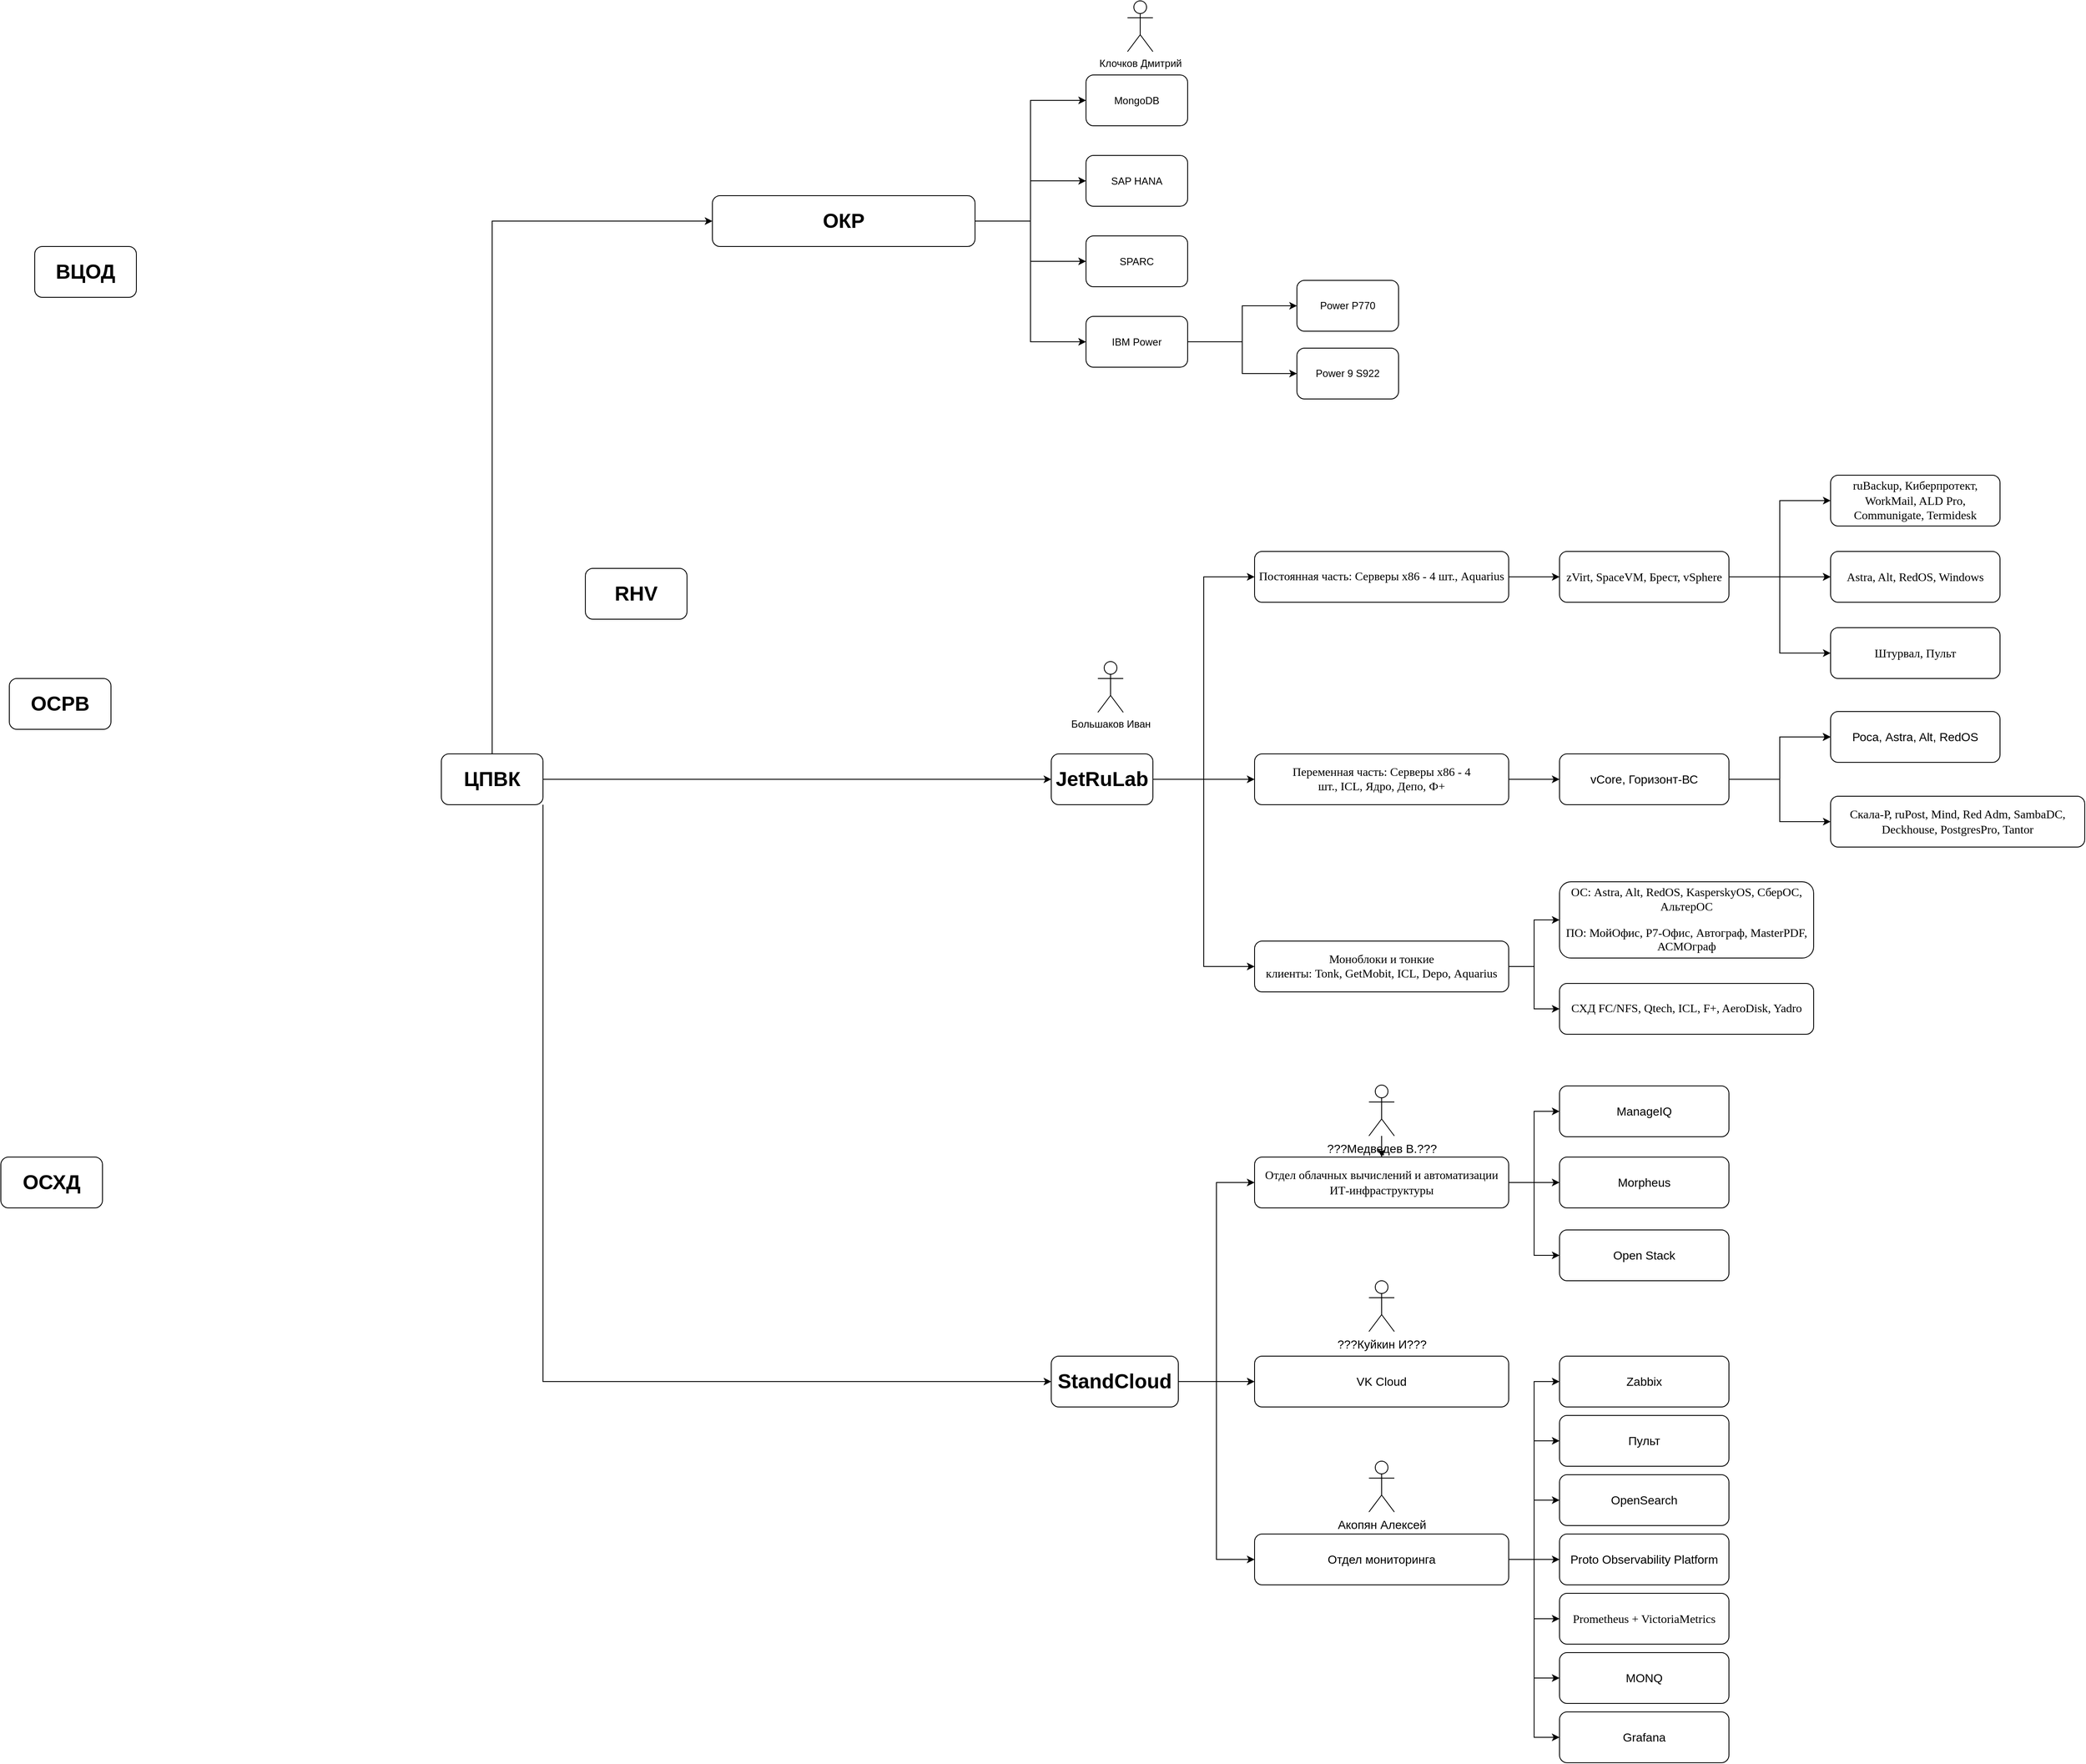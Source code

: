<mxfile version="26.1.1">
  <diagram name="Страница — 1" id="xsJhWZh9BpKHtAQAPQl_">
    <mxGraphModel dx="4014" dy="2902" grid="1" gridSize="10" guides="1" tooltips="1" connect="1" arrows="1" fold="1" page="1" pageScale="1" pageWidth="827" pageHeight="1169" math="0" shadow="0">
      <root>
        <mxCell id="0" />
        <mxCell id="1" parent="0" />
        <mxCell id="u8N03ifTz9dWLc4tBRIb-10" style="edgeStyle=orthogonalEdgeStyle;rounded=0;orthogonalLoop=1;jettySize=auto;html=1;exitX=1;exitY=0.5;exitDx=0;exitDy=0;entryX=0;entryY=0.5;entryDx=0;entryDy=0;" parent="1" source="u8N03ifTz9dWLc4tBRIb-1" target="u8N03ifTz9dWLc4tBRIb-7" edge="1">
          <mxGeometry relative="1" as="geometry" />
        </mxCell>
        <mxCell id="6PQ6Uy4PErdUa_lczMhg-1" style="edgeStyle=orthogonalEdgeStyle;rounded=0;orthogonalLoop=1;jettySize=auto;html=1;exitX=1;exitY=1;exitDx=0;exitDy=0;entryX=0;entryY=0.5;entryDx=0;entryDy=0;" edge="1" parent="1" source="u8N03ifTz9dWLc4tBRIb-1" target="u8N03ifTz9dWLc4tBRIb-8">
          <mxGeometry relative="1" as="geometry" />
        </mxCell>
        <mxCell id="6PQ6Uy4PErdUa_lczMhg-38" style="edgeStyle=orthogonalEdgeStyle;rounded=0;orthogonalLoop=1;jettySize=auto;html=1;exitX=0.5;exitY=0;exitDx=0;exitDy=0;entryX=0;entryY=0.5;entryDx=0;entryDy=0;" edge="1" parent="1" source="u8N03ifTz9dWLc4tBRIb-1" target="u8N03ifTz9dWLc4tBRIb-3">
          <mxGeometry relative="1" as="geometry" />
        </mxCell>
        <mxCell id="u8N03ifTz9dWLc4tBRIb-1" value="&lt;h1&gt;ЦПВК&lt;/h1&gt;" style="rounded=1;whiteSpace=wrap;html=1;" parent="1" vertex="1">
          <mxGeometry x="360" y="49" width="120" height="60" as="geometry" />
        </mxCell>
        <mxCell id="u8N03ifTz9dWLc4tBRIb-2" value="&lt;h1&gt;ОСРВ&lt;/h1&gt;" style="rounded=1;whiteSpace=wrap;html=1;" parent="1" vertex="1">
          <mxGeometry x="-150" y="-40" width="120" height="60" as="geometry" />
        </mxCell>
        <mxCell id="6PQ6Uy4PErdUa_lczMhg-40" value="" style="edgeStyle=orthogonalEdgeStyle;rounded=0;orthogonalLoop=1;jettySize=auto;html=1;entryX=0;entryY=0.5;entryDx=0;entryDy=0;" edge="1" parent="1" source="u8N03ifTz9dWLc4tBRIb-3" target="6PQ6Uy4PErdUa_lczMhg-39">
          <mxGeometry relative="1" as="geometry">
            <mxPoint x="900" y="-770" as="targetPoint" />
          </mxGeometry>
        </mxCell>
        <mxCell id="6PQ6Uy4PErdUa_lczMhg-42" value="" style="edgeStyle=orthogonalEdgeStyle;rounded=0;orthogonalLoop=1;jettySize=auto;html=1;entryX=0;entryY=0.5;entryDx=0;entryDy=0;" edge="1" parent="1" source="u8N03ifTz9dWLc4tBRIb-3" target="6PQ6Uy4PErdUa_lczMhg-41">
          <mxGeometry relative="1" as="geometry" />
        </mxCell>
        <mxCell id="6PQ6Uy4PErdUa_lczMhg-44" value="" style="edgeStyle=orthogonalEdgeStyle;rounded=0;orthogonalLoop=1;jettySize=auto;html=1;entryX=0;entryY=0.5;entryDx=0;entryDy=0;" edge="1" parent="1" source="u8N03ifTz9dWLc4tBRIb-3" target="6PQ6Uy4PErdUa_lczMhg-43">
          <mxGeometry relative="1" as="geometry" />
        </mxCell>
        <mxCell id="6PQ6Uy4PErdUa_lczMhg-46" value="" style="edgeStyle=orthogonalEdgeStyle;rounded=0;orthogonalLoop=1;jettySize=auto;html=1;entryX=0;entryY=0.5;entryDx=0;entryDy=0;" edge="1" parent="1" source="u8N03ifTz9dWLc4tBRIb-3" target="6PQ6Uy4PErdUa_lczMhg-45">
          <mxGeometry relative="1" as="geometry" />
        </mxCell>
        <mxCell id="u8N03ifTz9dWLc4tBRIb-3" value="&lt;h1&gt;ОКР&lt;/h1&gt;" style="rounded=1;whiteSpace=wrap;html=1;" parent="1" vertex="1">
          <mxGeometry x="680" y="-610" width="310" height="60" as="geometry" />
        </mxCell>
        <mxCell id="u8N03ifTz9dWLc4tBRIb-4" value="&lt;h1&gt;ВЦОД&lt;/h1&gt;" style="rounded=1;whiteSpace=wrap;html=1;" parent="1" vertex="1">
          <mxGeometry x="-120" y="-550" width="120" height="60" as="geometry" />
        </mxCell>
        <mxCell id="u8N03ifTz9dWLc4tBRIb-5" value="&lt;h1&gt;RHV&lt;/h1&gt;" style="rounded=1;whiteSpace=wrap;html=1;" parent="1" vertex="1">
          <mxGeometry x="530" y="-170" width="120" height="60" as="geometry" />
        </mxCell>
        <mxCell id="u8N03ifTz9dWLc4tBRIb-12" value="" style="edgeStyle=orthogonalEdgeStyle;rounded=0;orthogonalLoop=1;jettySize=auto;html=1;entryX=0;entryY=0.5;entryDx=0;entryDy=0;" parent="1" source="u8N03ifTz9dWLc4tBRIb-7" target="u8N03ifTz9dWLc4tBRIb-11" edge="1">
          <mxGeometry relative="1" as="geometry" />
        </mxCell>
        <mxCell id="u8N03ifTz9dWLc4tBRIb-15" value="" style="edgeStyle=orthogonalEdgeStyle;rounded=0;orthogonalLoop=1;jettySize=auto;html=1;" parent="1" source="u8N03ifTz9dWLc4tBRIb-7" target="u8N03ifTz9dWLc4tBRIb-14" edge="1">
          <mxGeometry relative="1" as="geometry" />
        </mxCell>
        <mxCell id="u8N03ifTz9dWLc4tBRIb-17" value="" style="edgeStyle=orthogonalEdgeStyle;rounded=0;orthogonalLoop=1;jettySize=auto;html=1;entryX=0;entryY=0.5;entryDx=0;entryDy=0;" parent="1" source="u8N03ifTz9dWLc4tBRIb-7" target="u8N03ifTz9dWLc4tBRIb-16" edge="1">
          <mxGeometry relative="1" as="geometry" />
        </mxCell>
        <mxCell id="u8N03ifTz9dWLc4tBRIb-7" value="&lt;h1&gt;JetRuLab&lt;/h1&gt;" style="rounded=1;whiteSpace=wrap;html=1;" parent="1" vertex="1">
          <mxGeometry x="1080" y="49" width="120" height="60" as="geometry" />
        </mxCell>
        <mxCell id="6PQ6Uy4PErdUa_lczMhg-4" value="" style="edgeStyle=orthogonalEdgeStyle;rounded=0;orthogonalLoop=1;jettySize=auto;html=1;entryX=0;entryY=0.5;entryDx=0;entryDy=0;" edge="1" parent="1" source="u8N03ifTz9dWLc4tBRIb-8" target="6PQ6Uy4PErdUa_lczMhg-2">
          <mxGeometry relative="1" as="geometry" />
        </mxCell>
        <mxCell id="6PQ6Uy4PErdUa_lczMhg-6" value="" style="edgeStyle=orthogonalEdgeStyle;rounded=0;orthogonalLoop=1;jettySize=auto;html=1;entryX=0;entryY=0.5;entryDx=0;entryDy=0;" edge="1" parent="1" source="u8N03ifTz9dWLc4tBRIb-8" target="6PQ6Uy4PErdUa_lczMhg-5">
          <mxGeometry relative="1" as="geometry" />
        </mxCell>
        <mxCell id="6PQ6Uy4PErdUa_lczMhg-8" value="" style="edgeStyle=orthogonalEdgeStyle;rounded=0;orthogonalLoop=1;jettySize=auto;html=1;entryX=0;entryY=0.5;entryDx=0;entryDy=0;" edge="1" parent="1" source="u8N03ifTz9dWLc4tBRIb-8" target="6PQ6Uy4PErdUa_lczMhg-7">
          <mxGeometry relative="1" as="geometry" />
        </mxCell>
        <mxCell id="u8N03ifTz9dWLc4tBRIb-8" value="&lt;h1&gt;StandCloud&lt;/h1&gt;" style="rounded=1;whiteSpace=wrap;html=1;" parent="1" vertex="1">
          <mxGeometry x="1080" y="760" width="150" height="60" as="geometry" />
        </mxCell>
        <mxCell id="u8N03ifTz9dWLc4tBRIb-9" value="&lt;h1&gt;ОСХД&lt;/h1&gt;" style="rounded=1;whiteSpace=wrap;html=1;" parent="1" vertex="1">
          <mxGeometry x="-160" y="525" width="120" height="60" as="geometry" />
        </mxCell>
        <mxCell id="ptKuKd_DX6ufwR21l5u_-2" value="" style="edgeStyle=orthogonalEdgeStyle;rounded=0;orthogonalLoop=1;jettySize=auto;html=1;fontSize=14;align=center;" parent="1" source="u8N03ifTz9dWLc4tBRIb-11" target="ptKuKd_DX6ufwR21l5u_-1" edge="1">
          <mxGeometry relative="1" as="geometry" />
        </mxCell>
        <mxCell id="u8N03ifTz9dWLc4tBRIb-11" value="&lt;div style=&quot;line-height: 140%;&quot;&gt;&lt;p style=&quot;color: rgb(0, 0, 0); font-family: &amp;quot;Times New Roman&amp;quot;; font-style: normal; font-variant-ligatures: normal; font-variant-caps: normal; font-weight: 400; letter-spacing: normal; orphans: 2; text-indent: 0px; text-transform: none; widows: 2; word-spacing: 0px; -webkit-text-stroke-width: 0px; white-space: normal; text-decoration-thickness: initial; text-decoration-style: initial; text-decoration-color: initial; line-height: 120%;&quot;&gt;Постоянная часть:&amp;nbsp;&lt;span style=&quot;background-color: transparent; color: light-dark(rgb(0, 0, 0), rgb(237, 237, 237));&quot;&gt;Серверы х86 - 4 шт.,&amp;nbsp;&lt;/span&gt;&lt;span style=&quot;background-color: transparent; color: light-dark(rgb(0, 0, 0), rgb(237, 237, 237));&quot;&gt;Aquarius&lt;/span&gt;&lt;/p&gt;&lt;/div&gt;" style="whiteSpace=wrap;html=1;rounded=1;align=center;gradientColor=none;fontSize=14;" parent="1" vertex="1">
          <mxGeometry x="1320" y="-190" width="300" height="60" as="geometry" />
        </mxCell>
        <mxCell id="u8N03ifTz9dWLc4tBRIb-24" value="" style="edgeStyle=orthogonalEdgeStyle;rounded=0;orthogonalLoop=1;jettySize=auto;html=1;fontSize=14;align=center;" parent="1" source="u8N03ifTz9dWLc4tBRIb-14" target="u8N03ifTz9dWLc4tBRIb-23" edge="1">
          <mxGeometry relative="1" as="geometry" />
        </mxCell>
        <mxCell id="u8N03ifTz9dWLc4tBRIb-14" value="&lt;p style=&quot;color: rgb(0, 0, 0); font-family: &amp;quot;Times New Roman&amp;quot;; font-style: normal; font-variant-ligatures: normal; font-variant-caps: normal; font-weight: 400; letter-spacing: normal; orphans: 2; text-indent: 0px; text-transform: none; widows: 2; word-spacing: 0px; -webkit-text-stroke-width: 0px; white-space: normal; text-decoration-thickness: initial; text-decoration-style: initial; text-decoration-color: initial;&quot;&gt;Переменная часть:&amp;nbsp;&lt;span style=&quot;color: light-dark(rgb(0, 0, 0), rgb(237, 237, 237)); background-color: transparent;&quot;&gt;Серверы х86 - 4 шт.,&amp;nbsp;&lt;/span&gt;&lt;span style=&quot;background-color: transparent; color: light-dark(rgb(0, 0, 0), rgb(237, 237, 237));&quot;&gt;ICL,&amp;nbsp;&lt;/span&gt;&lt;span style=&quot;background-color: transparent; color: light-dark(rgb(0, 0, 0), rgb(237, 237, 237));&quot;&gt;Ядро,&lt;/span&gt;&lt;span style=&quot;background-color: transparent; color: light-dark(rgb(0, 0, 0), rgb(237, 237, 237));&quot;&gt;&amp;nbsp;Депо,&lt;/span&gt;&lt;span style=&quot;background-color: transparent; color: light-dark(rgb(0, 0, 0), rgb(237, 237, 237));&quot;&gt;&amp;nbsp;Ф+&lt;/span&gt;&lt;/p&gt;" style="whiteSpace=wrap;html=1;rounded=1;align=center;fontSize=14;" parent="1" vertex="1">
          <mxGeometry x="1320" y="49" width="300" height="60" as="geometry" />
        </mxCell>
        <mxCell id="u8N03ifTz9dWLc4tBRIb-20" value="" style="edgeStyle=orthogonalEdgeStyle;rounded=0;orthogonalLoop=1;jettySize=auto;html=1;entryX=0;entryY=0.5;entryDx=0;entryDy=0;fontSize=14;align=center;" parent="1" source="u8N03ifTz9dWLc4tBRIb-16" target="u8N03ifTz9dWLc4tBRIb-19" edge="1">
          <mxGeometry relative="1" as="geometry" />
        </mxCell>
        <mxCell id="u8N03ifTz9dWLc4tBRIb-22" value="" style="edgeStyle=orthogonalEdgeStyle;rounded=0;orthogonalLoop=1;jettySize=auto;html=1;entryX=0;entryY=0.5;entryDx=0;entryDy=0;fontSize=14;align=center;" parent="1" source="u8N03ifTz9dWLc4tBRIb-16" target="u8N03ifTz9dWLc4tBRIb-21" edge="1">
          <mxGeometry relative="1" as="geometry" />
        </mxCell>
        <mxCell id="u8N03ifTz9dWLc4tBRIb-16" value="&lt;p style=&quot;color: rgb(0, 0, 0); font-family: &amp;quot;Times New Roman&amp;quot;; font-style: normal; font-variant-ligatures: normal; font-variant-caps: normal; font-weight: 400; letter-spacing: normal; orphans: 2; text-indent: 0px; text-transform: none; widows: 2; word-spacing: 0px; -webkit-text-stroke-width: 0px; white-space: normal; text-decoration-thickness: initial; text-decoration-style: initial; text-decoration-color: initial;&quot;&gt;Моноблоки и тонкие клиенты:&amp;nbsp;&lt;span style=&quot;color: light-dark(rgb(0, 0, 0), rgb(237, 237, 237)); background-color: transparent;&quot;&gt;Tonk,&amp;nbsp;&lt;/span&gt;&lt;span style=&quot;background-color: transparent; color: light-dark(rgb(0, 0, 0), rgb(237, 237, 237));&quot;&gt;GetMobit,&amp;nbsp;&lt;/span&gt;&lt;span style=&quot;background-color: transparent; color: light-dark(rgb(0, 0, 0), rgb(237, 237, 237));&quot;&gt;ICL,&lt;/span&gt;&lt;span style=&quot;background-color: transparent; color: light-dark(rgb(0, 0, 0), rgb(237, 237, 237));&quot;&gt;&amp;nbsp;Depo,&amp;nbsp;&lt;/span&gt;&lt;span style=&quot;background-color: transparent; color: light-dark(rgb(0, 0, 0), rgb(255, 255, 255));&quot;&gt;Aquarius&lt;/span&gt;&lt;/p&gt;" style="whiteSpace=wrap;html=1;rounded=1;align=center;fontSize=14;" parent="1" vertex="1">
          <mxGeometry x="1320" y="270" width="300" height="60" as="geometry" />
        </mxCell>
        <mxCell id="u8N03ifTz9dWLc4tBRIb-19" value="&lt;p style=&quot;color: rgb(0, 0, 0); font-family: &amp;quot;Times New Roman&amp;quot;; font-style: normal; font-variant-ligatures: normal; font-variant-caps: normal; font-weight: 400; letter-spacing: normal; orphans: 2; text-indent: 0px; text-transform: none; widows: 2; word-spacing: 0px; -webkit-text-stroke-width: 0px; white-space: normal; text-decoration-thickness: initial; text-decoration-style: initial; text-decoration-color: initial;&quot;&gt;СХД FC/NFS,&amp;nbsp;&lt;span style=&quot;color: light-dark(rgb(0, 0, 0), rgb(237, 237, 237)); background-color: transparent;&quot;&gt;Qtech, ICL, F+, AeroDisk, Yadro&lt;/span&gt;&lt;/p&gt;" style="whiteSpace=wrap;html=1;rounded=1;align=center;fontSize=14;" parent="1" vertex="1">
          <mxGeometry x="1680" y="320" width="300" height="60" as="geometry" />
        </mxCell>
        <mxCell id="u8N03ifTz9dWLc4tBRIb-21" value="&lt;p style=&quot;font-family: &amp;quot;Times New Roman&amp;quot;;&quot;&gt;ОС: Astra, Alt, RedOS,&amp;nbsp;&lt;span style=&quot;background-color: transparent; color: light-dark(rgb(0, 0, 0), rgb(255, 255, 255));&quot;&gt;KasperskyOS, СберОС, АльтерОС&lt;/span&gt;&lt;/p&gt;&lt;p style=&quot;font-family: &amp;quot;Times New Roman&amp;quot;;&quot;&gt;&lt;span style=&quot;background-color: transparent; color: light-dark(rgb(0, 0, 0), rgb(255, 255, 255));&quot;&gt;ПО: МойОфис, Р7-Офис, Автограф, MasterPDF, АСМОграф&lt;/span&gt;&lt;/p&gt;" style="whiteSpace=wrap;html=1;rounded=1;fontSize=14;align=center;" parent="1" vertex="1">
          <mxGeometry x="1680" y="200" width="300" height="90" as="geometry" />
        </mxCell>
        <mxCell id="u8N03ifTz9dWLc4tBRIb-26" value="" style="edgeStyle=orthogonalEdgeStyle;rounded=0;orthogonalLoop=1;jettySize=auto;html=1;fontSize=14;align=center;" parent="1" source="u8N03ifTz9dWLc4tBRIb-23" target="u8N03ifTz9dWLc4tBRIb-25" edge="1">
          <mxGeometry relative="1" as="geometry" />
        </mxCell>
        <mxCell id="u8N03ifTz9dWLc4tBRIb-27" value="" style="edgeStyle=orthogonalEdgeStyle;rounded=0;orthogonalLoop=1;jettySize=auto;html=1;fontSize=14;align=center;" parent="1" source="u8N03ifTz9dWLc4tBRIb-23" target="u8N03ifTz9dWLc4tBRIb-25" edge="1">
          <mxGeometry relative="1" as="geometry" />
        </mxCell>
        <mxCell id="u8N03ifTz9dWLc4tBRIb-29" value="" style="edgeStyle=orthogonalEdgeStyle;rounded=0;orthogonalLoop=1;jettySize=auto;html=1;fontSize=14;align=center;" parent="1" source="u8N03ifTz9dWLc4tBRIb-23" target="u8N03ifTz9dWLc4tBRIb-25" edge="1">
          <mxGeometry relative="1" as="geometry" />
        </mxCell>
        <mxCell id="u8N03ifTz9dWLc4tBRIb-30" value="" style="edgeStyle=orthogonalEdgeStyle;rounded=0;orthogonalLoop=1;jettySize=auto;html=1;fontSize=14;align=center;" parent="1" source="u8N03ifTz9dWLc4tBRIb-23" target="u8N03ifTz9dWLc4tBRIb-25" edge="1">
          <mxGeometry relative="1" as="geometry" />
        </mxCell>
        <mxCell id="u8N03ifTz9dWLc4tBRIb-32" style="edgeStyle=orthogonalEdgeStyle;rounded=0;orthogonalLoop=1;jettySize=auto;html=1;exitX=1;exitY=0.5;exitDx=0;exitDy=0;entryX=0;entryY=0.5;entryDx=0;entryDy=0;fontSize=14;align=center;" parent="1" source="u8N03ifTz9dWLc4tBRIb-23" target="u8N03ifTz9dWLc4tBRIb-31" edge="1">
          <mxGeometry relative="1" as="geometry" />
        </mxCell>
        <mxCell id="u8N03ifTz9dWLc4tBRIb-23" value="vCore, Горизонт-ВС" style="whiteSpace=wrap;html=1;rounded=1;fontSize=14;align=center;" parent="1" vertex="1">
          <mxGeometry x="1680" y="49" width="200" height="60" as="geometry" />
        </mxCell>
        <mxCell id="u8N03ifTz9dWLc4tBRIb-25" value="Роса, Astra, Alt, RedOS" style="whiteSpace=wrap;html=1;rounded=1;fontSize=14;align=center;" parent="1" vertex="1">
          <mxGeometry x="2000" y="-1" width="200" height="60" as="geometry" />
        </mxCell>
        <mxCell id="u8N03ifTz9dWLc4tBRIb-31" value="&lt;span style=&quot;font-family: &amp;quot;Times New Roman&amp;quot;;&quot;&gt;&lt;font&gt;Скала-Р, ruPost, Mind, Red Adm, SambaDC, Deckhouse, PostgresPro, Tantor&lt;/font&gt;&lt;/span&gt;" style="whiteSpace=wrap;html=1;rounded=1;fontSize=14;align=center;" parent="1" vertex="1">
          <mxGeometry x="2000" y="99" width="300" height="60" as="geometry" />
        </mxCell>
        <mxCell id="u8N03ifTz9dWLc4tBRIb-33" value="Большаков Иван" style="shape=umlActor;verticalLabelPosition=bottom;verticalAlign=top;html=1;outlineConnect=0;" parent="1" vertex="1">
          <mxGeometry x="1135" y="-60" width="30" height="60" as="geometry" />
        </mxCell>
        <mxCell id="ptKuKd_DX6ufwR21l5u_-4" value="" style="edgeStyle=orthogonalEdgeStyle;rounded=0;orthogonalLoop=1;jettySize=auto;html=1;entryX=0;entryY=0.5;entryDx=0;entryDy=0;fontSize=14;align=center;" parent="1" source="ptKuKd_DX6ufwR21l5u_-1" target="ptKuKd_DX6ufwR21l5u_-3" edge="1">
          <mxGeometry relative="1" as="geometry" />
        </mxCell>
        <mxCell id="ptKuKd_DX6ufwR21l5u_-6" value="" style="edgeStyle=orthogonalEdgeStyle;rounded=0;orthogonalLoop=1;jettySize=auto;html=1;fontSize=14;align=center;" parent="1" source="ptKuKd_DX6ufwR21l5u_-1" target="ptKuKd_DX6ufwR21l5u_-5" edge="1">
          <mxGeometry relative="1" as="geometry" />
        </mxCell>
        <mxCell id="ptKuKd_DX6ufwR21l5u_-7" value="" style="edgeStyle=orthogonalEdgeStyle;rounded=0;orthogonalLoop=1;jettySize=auto;html=1;fontSize=14;align=center;" parent="1" source="ptKuKd_DX6ufwR21l5u_-1" target="ptKuKd_DX6ufwR21l5u_-5" edge="1">
          <mxGeometry relative="1" as="geometry" />
        </mxCell>
        <mxCell id="ptKuKd_DX6ufwR21l5u_-9" style="edgeStyle=orthogonalEdgeStyle;rounded=0;orthogonalLoop=1;jettySize=auto;html=1;exitX=1;exitY=0.5;exitDx=0;exitDy=0;entryX=0;entryY=0.5;entryDx=0;entryDy=0;fontSize=14;align=center;" parent="1" source="ptKuKd_DX6ufwR21l5u_-1" target="ptKuKd_DX6ufwR21l5u_-8" edge="1">
          <mxGeometry relative="1" as="geometry" />
        </mxCell>
        <mxCell id="ptKuKd_DX6ufwR21l5u_-1" value="&lt;span style=&quot;color: rgb(0, 0, 0); font-family: &amp;quot;Times New Roman&amp;quot;; font-style: normal; font-variant-ligatures: normal; font-variant-caps: normal; font-weight: 400; letter-spacing: normal; orphans: 2; text-indent: 0px; text-transform: none; widows: 2; word-spacing: 0px; -webkit-text-stroke-width: 0px; white-space: normal; text-decoration-thickness: initial; text-decoration-style: initial; text-decoration-color: initial; float: none; display: inline !important;&quot;&gt;zVirt, SpaceVM, Брест, vSphere&lt;/span&gt;" style="whiteSpace=wrap;html=1;rounded=1;gradientColor=none;fontSize=14;align=center;" parent="1" vertex="1">
          <mxGeometry x="1680" y="-190" width="200" height="60" as="geometry" />
        </mxCell>
        <mxCell id="ptKuKd_DX6ufwR21l5u_-3" value="&lt;span style=&quot;color: rgb(0, 0, 0); font-family: &amp;quot;Times New Roman&amp;quot;; font-style: normal; font-variant-ligatures: normal; font-variant-caps: normal; font-weight: 400; letter-spacing: normal; orphans: 2; text-indent: 0px; text-transform: none; widows: 2; word-spacing: 0px; -webkit-text-stroke-width: 0px; white-space: normal; text-decoration-thickness: initial; text-decoration-style: initial; text-decoration-color: initial; float: none; display: inline !important;&quot;&gt;ruBackup, Киберпротект, WorkMail, ALD Pro, Communigate, Termidesk&lt;/span&gt;" style="whiteSpace=wrap;html=1;rounded=1;gradientColor=none;fontSize=14;align=center;" parent="1" vertex="1">
          <mxGeometry x="2000" y="-280" width="200" height="60" as="geometry" />
        </mxCell>
        <mxCell id="ptKuKd_DX6ufwR21l5u_-5" value="&lt;span style=&quot;color: rgb(0, 0, 0); font-family: &amp;quot;Times New Roman&amp;quot;; font-style: normal; font-variant-ligatures: normal; font-variant-caps: normal; font-weight: 400; letter-spacing: normal; orphans: 2; text-indent: 0px; text-transform: none; widows: 2; word-spacing: 0px; -webkit-text-stroke-width: 0px; white-space: normal; text-decoration-thickness: initial; text-decoration-style: initial; text-decoration-color: initial; float: none; display: inline !important;&quot;&gt;Astra, Alt, RedOS, Windows&lt;/span&gt;" style="whiteSpace=wrap;html=1;rounded=1;gradientColor=none;fontSize=14;align=center;" parent="1" vertex="1">
          <mxGeometry x="2000" y="-190" width="200" height="60" as="geometry" />
        </mxCell>
        <mxCell id="ptKuKd_DX6ufwR21l5u_-8" value="&lt;span style=&quot;color: rgb(0, 0, 0); font-family: &amp;quot;Times New Roman&amp;quot;; font-style: normal; font-variant-ligatures: normal; font-variant-caps: normal; font-weight: 400; letter-spacing: normal; orphans: 2; text-indent: 0px; text-transform: none; widows: 2; word-spacing: 0px; -webkit-text-stroke-width: 0px; white-space: normal; text-decoration-thickness: initial; text-decoration-style: initial; text-decoration-color: initial; float: none; display: inline !important;&quot;&gt;Штурвал, Пульт&lt;/span&gt;" style="whiteSpace=wrap;html=1;rounded=1;gradientColor=none;fontSize=14;align=center;" parent="1" vertex="1">
          <mxGeometry x="2000" y="-100" width="200" height="60" as="geometry" />
        </mxCell>
        <mxCell id="6PQ6Uy4PErdUa_lczMhg-2" value="VK Cloud" style="whiteSpace=wrap;html=1;rounded=1;fontSize=14;" vertex="1" parent="1">
          <mxGeometry x="1320" y="760" width="300" height="60" as="geometry" />
        </mxCell>
        <mxCell id="6PQ6Uy4PErdUa_lczMhg-17" value="" style="edgeStyle=orthogonalEdgeStyle;rounded=0;orthogonalLoop=1;jettySize=auto;html=1;entryX=0;entryY=0.5;entryDx=0;entryDy=0;fontSize=14;" edge="1" parent="1" source="6PQ6Uy4PErdUa_lczMhg-5" target="6PQ6Uy4PErdUa_lczMhg-16">
          <mxGeometry relative="1" as="geometry" />
        </mxCell>
        <mxCell id="6PQ6Uy4PErdUa_lczMhg-19" value="" style="edgeStyle=orthogonalEdgeStyle;rounded=0;orthogonalLoop=1;jettySize=auto;html=1;fontSize=14;" edge="1" parent="1" source="6PQ6Uy4PErdUa_lczMhg-5" target="6PQ6Uy4PErdUa_lczMhg-18">
          <mxGeometry relative="1" as="geometry" />
        </mxCell>
        <mxCell id="6PQ6Uy4PErdUa_lczMhg-21" value="" style="edgeStyle=orthogonalEdgeStyle;rounded=0;orthogonalLoop=1;jettySize=auto;html=1;entryX=0;entryY=0.5;entryDx=0;entryDy=0;fontSize=14;" edge="1" parent="1" source="6PQ6Uy4PErdUa_lczMhg-5" target="6PQ6Uy4PErdUa_lczMhg-20">
          <mxGeometry relative="1" as="geometry" />
        </mxCell>
        <mxCell id="6PQ6Uy4PErdUa_lczMhg-5" value="&lt;span style=&quot;color: rgb(0, 0, 0); font-family: &amp;quot;Times New Roman&amp;quot;; font-style: normal; font-variant-ligatures: normal; font-variant-caps: normal; font-weight: 400; letter-spacing: normal; orphans: 2; text-align: start; text-indent: 0px; text-transform: none; widows: 2; word-spacing: 0px; -webkit-text-stroke-width: 0px; white-space: normal; text-decoration-thickness: initial; text-decoration-style: initial; text-decoration-color: initial; float: none; display: inline !important;&quot;&gt;Отдел облачных вычислений и автоматизации ИТ-инфраструктуры&lt;/span&gt;" style="whiteSpace=wrap;html=1;rounded=1;fontSize=14;" vertex="1" parent="1">
          <mxGeometry x="1320" y="525" width="300" height="60" as="geometry" />
        </mxCell>
        <mxCell id="6PQ6Uy4PErdUa_lczMhg-23" value="" style="edgeStyle=orthogonalEdgeStyle;rounded=0;orthogonalLoop=1;jettySize=auto;html=1;entryX=0;entryY=0.5;entryDx=0;entryDy=0;fontSize=14;" edge="1" parent="1" source="6PQ6Uy4PErdUa_lczMhg-7" target="6PQ6Uy4PErdUa_lczMhg-22">
          <mxGeometry relative="1" as="geometry" />
        </mxCell>
        <mxCell id="6PQ6Uy4PErdUa_lczMhg-27" style="edgeStyle=orthogonalEdgeStyle;rounded=0;orthogonalLoop=1;jettySize=auto;html=1;exitX=1;exitY=0.5;exitDx=0;exitDy=0;entryX=0;entryY=0.5;entryDx=0;entryDy=0;fontSize=14;" edge="1" parent="1" source="6PQ6Uy4PErdUa_lczMhg-7" target="6PQ6Uy4PErdUa_lczMhg-24">
          <mxGeometry relative="1" as="geometry" />
        </mxCell>
        <mxCell id="6PQ6Uy4PErdUa_lczMhg-29" value="" style="edgeStyle=orthogonalEdgeStyle;rounded=0;orthogonalLoop=1;jettySize=auto;html=1;entryX=0;entryY=0.5;entryDx=0;entryDy=0;fontSize=14;" edge="1" parent="1" source="6PQ6Uy4PErdUa_lczMhg-7" target="6PQ6Uy4PErdUa_lczMhg-28">
          <mxGeometry relative="1" as="geometry" />
        </mxCell>
        <mxCell id="6PQ6Uy4PErdUa_lczMhg-31" value="" style="edgeStyle=orthogonalEdgeStyle;rounded=0;orthogonalLoop=1;jettySize=auto;html=1;entryX=0;entryY=0.5;entryDx=0;entryDy=0;fontSize=14;" edge="1" parent="1" source="6PQ6Uy4PErdUa_lczMhg-7" target="6PQ6Uy4PErdUa_lczMhg-30">
          <mxGeometry relative="1" as="geometry" />
        </mxCell>
        <mxCell id="6PQ6Uy4PErdUa_lczMhg-33" value="" style="edgeStyle=orthogonalEdgeStyle;rounded=0;orthogonalLoop=1;jettySize=auto;html=1;entryX=0;entryY=0.5;entryDx=0;entryDy=0;fontSize=14;" edge="1" parent="1" source="6PQ6Uy4PErdUa_lczMhg-7" target="6PQ6Uy4PErdUa_lczMhg-32">
          <mxGeometry relative="1" as="geometry" />
        </mxCell>
        <mxCell id="6PQ6Uy4PErdUa_lczMhg-35" value="" style="edgeStyle=orthogonalEdgeStyle;rounded=0;orthogonalLoop=1;jettySize=auto;html=1;entryX=0;entryY=0.5;entryDx=0;entryDy=0;fontSize=14;" edge="1" parent="1" source="6PQ6Uy4PErdUa_lczMhg-7" target="6PQ6Uy4PErdUa_lczMhg-34">
          <mxGeometry relative="1" as="geometry" />
        </mxCell>
        <mxCell id="6PQ6Uy4PErdUa_lczMhg-37" value="" style="edgeStyle=orthogonalEdgeStyle;rounded=0;orthogonalLoop=1;jettySize=auto;html=1;entryX=0;entryY=0.5;entryDx=0;entryDy=0;fontSize=14;" edge="1" parent="1" source="6PQ6Uy4PErdUa_lczMhg-7" target="6PQ6Uy4PErdUa_lczMhg-36">
          <mxGeometry relative="1" as="geometry" />
        </mxCell>
        <mxCell id="6PQ6Uy4PErdUa_lczMhg-7" value="Отдел мониторинга" style="whiteSpace=wrap;html=1;rounded=1;fontSize=14;" vertex="1" parent="1">
          <mxGeometry x="1320" y="970" width="300" height="60" as="geometry" />
        </mxCell>
        <mxCell id="6PQ6Uy4PErdUa_lczMhg-9" value="&lt;div&gt;&lt;span style=&quot;background-color: transparent; color: light-dark(rgb(0, 0, 0), rgb(255, 255, 255));&quot;&gt;???Куйкин И???&lt;/span&gt;&lt;/div&gt;" style="shape=umlActor;verticalLabelPosition=bottom;verticalAlign=top;html=1;outlineConnect=0;fontSize=14;" vertex="1" parent="1">
          <mxGeometry x="1455" y="671" width="30" height="60" as="geometry" />
        </mxCell>
        <mxCell id="6PQ6Uy4PErdUa_lczMhg-15" value="" style="edgeStyle=orthogonalEdgeStyle;rounded=0;orthogonalLoop=1;jettySize=auto;html=1;fontSize=14;" edge="1" parent="1" source="6PQ6Uy4PErdUa_lczMhg-13" target="6PQ6Uy4PErdUa_lczMhg-5">
          <mxGeometry relative="1" as="geometry" />
        </mxCell>
        <mxCell id="6PQ6Uy4PErdUa_lczMhg-13" value="&lt;div&gt;&lt;span style=&quot;background-color: transparent; color: light-dark(rgb(0, 0, 0), rgb(255, 255, 255));&quot;&gt;???&lt;/span&gt;&lt;span style=&quot;background-color: transparent; color: light-dark(rgb(0, 0, 0), rgb(255, 255, 255));&quot;&gt;Медведев В.???&lt;/span&gt;&lt;/div&gt;" style="shape=umlActor;verticalLabelPosition=bottom;verticalAlign=top;html=1;outlineConnect=0;fontSize=14;" vertex="1" parent="1">
          <mxGeometry x="1455" y="440" width="30" height="60" as="geometry" />
        </mxCell>
        <mxCell id="6PQ6Uy4PErdUa_lczMhg-14" value="&lt;div&gt;&lt;span style=&quot;background-color: transparent; color: light-dark(rgb(0, 0, 0), rgb(255, 255, 255));&quot;&gt;Акопян Алексей&lt;/span&gt;&lt;/div&gt;" style="shape=umlActor;verticalLabelPosition=bottom;verticalAlign=top;html=1;outlineConnect=0;fontSize=14;" vertex="1" parent="1">
          <mxGeometry x="1455" y="884" width="30" height="60" as="geometry" />
        </mxCell>
        <mxCell id="6PQ6Uy4PErdUa_lczMhg-16" value="ManageIQ" style="whiteSpace=wrap;html=1;rounded=1;fontSize=14;" vertex="1" parent="1">
          <mxGeometry x="1680" y="441" width="200" height="60" as="geometry" />
        </mxCell>
        <mxCell id="6PQ6Uy4PErdUa_lczMhg-18" value="Morpheus" style="whiteSpace=wrap;html=1;rounded=1;fontSize=14;" vertex="1" parent="1">
          <mxGeometry x="1680" y="525" width="200" height="60" as="geometry" />
        </mxCell>
        <mxCell id="6PQ6Uy4PErdUa_lczMhg-20" value="Open Stack" style="whiteSpace=wrap;html=1;rounded=1;fontSize=14;" vertex="1" parent="1">
          <mxGeometry x="1680" y="611" width="200" height="60" as="geometry" />
        </mxCell>
        <mxCell id="6PQ6Uy4PErdUa_lczMhg-22" value="Zabbix" style="whiteSpace=wrap;html=1;rounded=1;fontSize=14;" vertex="1" parent="1">
          <mxGeometry x="1680" y="760" width="200" height="60" as="geometry" />
        </mxCell>
        <mxCell id="6PQ6Uy4PErdUa_lczMhg-24" value="Пульт" style="whiteSpace=wrap;html=1;rounded=1;fontSize=14;" vertex="1" parent="1">
          <mxGeometry x="1680" y="830" width="200" height="60" as="geometry" />
        </mxCell>
        <mxCell id="6PQ6Uy4PErdUa_lczMhg-28" value="MONQ" style="whiteSpace=wrap;html=1;rounded=1;fontSize=14;" vertex="1" parent="1">
          <mxGeometry x="1680" y="1110" width="200" height="60" as="geometry" />
        </mxCell>
        <mxCell id="6PQ6Uy4PErdUa_lczMhg-30" value="Grafana" style="whiteSpace=wrap;html=1;rounded=1;fontSize=14;" vertex="1" parent="1">
          <mxGeometry x="1680" y="1180" width="200" height="60" as="geometry" />
        </mxCell>
        <mxCell id="6PQ6Uy4PErdUa_lczMhg-32" value="&lt;span style=&quot;color: rgb(0, 0, 0); font-family: &amp;quot;Times New Roman&amp;quot;; font-style: normal; font-variant-ligatures: normal; font-variant-caps: normal; font-weight: 400; letter-spacing: normal; orphans: 2; text-align: start; text-indent: 0px; text-transform: none; widows: 2; word-spacing: 0px; -webkit-text-stroke-width: 0px; white-space: normal; text-decoration-thickness: initial; text-decoration-style: initial; text-decoration-color: initial; float: none; display: inline !important;&quot;&gt;Prometheus + VictoriaMetrics&lt;/span&gt;" style="whiteSpace=wrap;html=1;rounded=1;fontSize=14;" vertex="1" parent="1">
          <mxGeometry x="1680" y="1040" width="200" height="60" as="geometry" />
        </mxCell>
        <mxCell id="6PQ6Uy4PErdUa_lczMhg-34" value="Proto Observability Platform" style="html=1;rounded=1;align=center;whiteSpace=wrap;fontSize=14;" vertex="1" parent="1">
          <mxGeometry x="1680" y="970" width="200" height="60" as="geometry" />
        </mxCell>
        <mxCell id="6PQ6Uy4PErdUa_lczMhg-36" value="OpenSearch" style="whiteSpace=wrap;html=1;rounded=1;fontSize=14;" vertex="1" parent="1">
          <mxGeometry x="1680" y="900" width="200" height="60" as="geometry" />
        </mxCell>
        <mxCell id="6PQ6Uy4PErdUa_lczMhg-39" value="SAP HANA" style="whiteSpace=wrap;html=1;rounded=1;" vertex="1" parent="1">
          <mxGeometry x="1121" y="-657.5" width="120" height="60" as="geometry" />
        </mxCell>
        <mxCell id="6PQ6Uy4PErdUa_lczMhg-41" value="SPARC" style="whiteSpace=wrap;html=1;rounded=1;" vertex="1" parent="1">
          <mxGeometry x="1121" y="-562.5" width="120" height="60" as="geometry" />
        </mxCell>
        <mxCell id="6PQ6Uy4PErdUa_lczMhg-48" value="" style="edgeStyle=orthogonalEdgeStyle;rounded=0;orthogonalLoop=1;jettySize=auto;html=1;" edge="1" parent="1" source="6PQ6Uy4PErdUa_lczMhg-43" target="6PQ6Uy4PErdUa_lczMhg-47">
          <mxGeometry relative="1" as="geometry" />
        </mxCell>
        <mxCell id="6PQ6Uy4PErdUa_lczMhg-50" style="edgeStyle=orthogonalEdgeStyle;rounded=0;orthogonalLoop=1;jettySize=auto;html=1;exitX=1;exitY=0.5;exitDx=0;exitDy=0;entryX=0;entryY=0.5;entryDx=0;entryDy=0;" edge="1" parent="1" source="6PQ6Uy4PErdUa_lczMhg-43" target="6PQ6Uy4PErdUa_lczMhg-49">
          <mxGeometry relative="1" as="geometry" />
        </mxCell>
        <mxCell id="6PQ6Uy4PErdUa_lczMhg-43" value="IBM Power" style="whiteSpace=wrap;html=1;rounded=1;" vertex="1" parent="1">
          <mxGeometry x="1121" y="-467.5" width="120" height="60" as="geometry" />
        </mxCell>
        <mxCell id="6PQ6Uy4PErdUa_lczMhg-45" value="MongoDB" style="whiteSpace=wrap;html=1;rounded=1;" vertex="1" parent="1">
          <mxGeometry x="1121" y="-752.5" width="120" height="60" as="geometry" />
        </mxCell>
        <mxCell id="6PQ6Uy4PErdUa_lczMhg-47" value="Power P770" style="whiteSpace=wrap;html=1;rounded=1;" vertex="1" parent="1">
          <mxGeometry x="1370" y="-510" width="120" height="60" as="geometry" />
        </mxCell>
        <mxCell id="6PQ6Uy4PErdUa_lczMhg-49" value="Power 9 S922" style="whiteSpace=wrap;html=1;rounded=1;" vertex="1" parent="1">
          <mxGeometry x="1370" y="-430" width="120" height="60" as="geometry" />
        </mxCell>
        <mxCell id="6PQ6Uy4PErdUa_lczMhg-51" value="Клочков Дмитрий" style="shape=umlActor;verticalLabelPosition=bottom;verticalAlign=top;html=1;outlineConnect=0;" vertex="1" parent="1">
          <mxGeometry x="1170" y="-840" width="30" height="60" as="geometry" />
        </mxCell>
      </root>
    </mxGraphModel>
  </diagram>
</mxfile>
